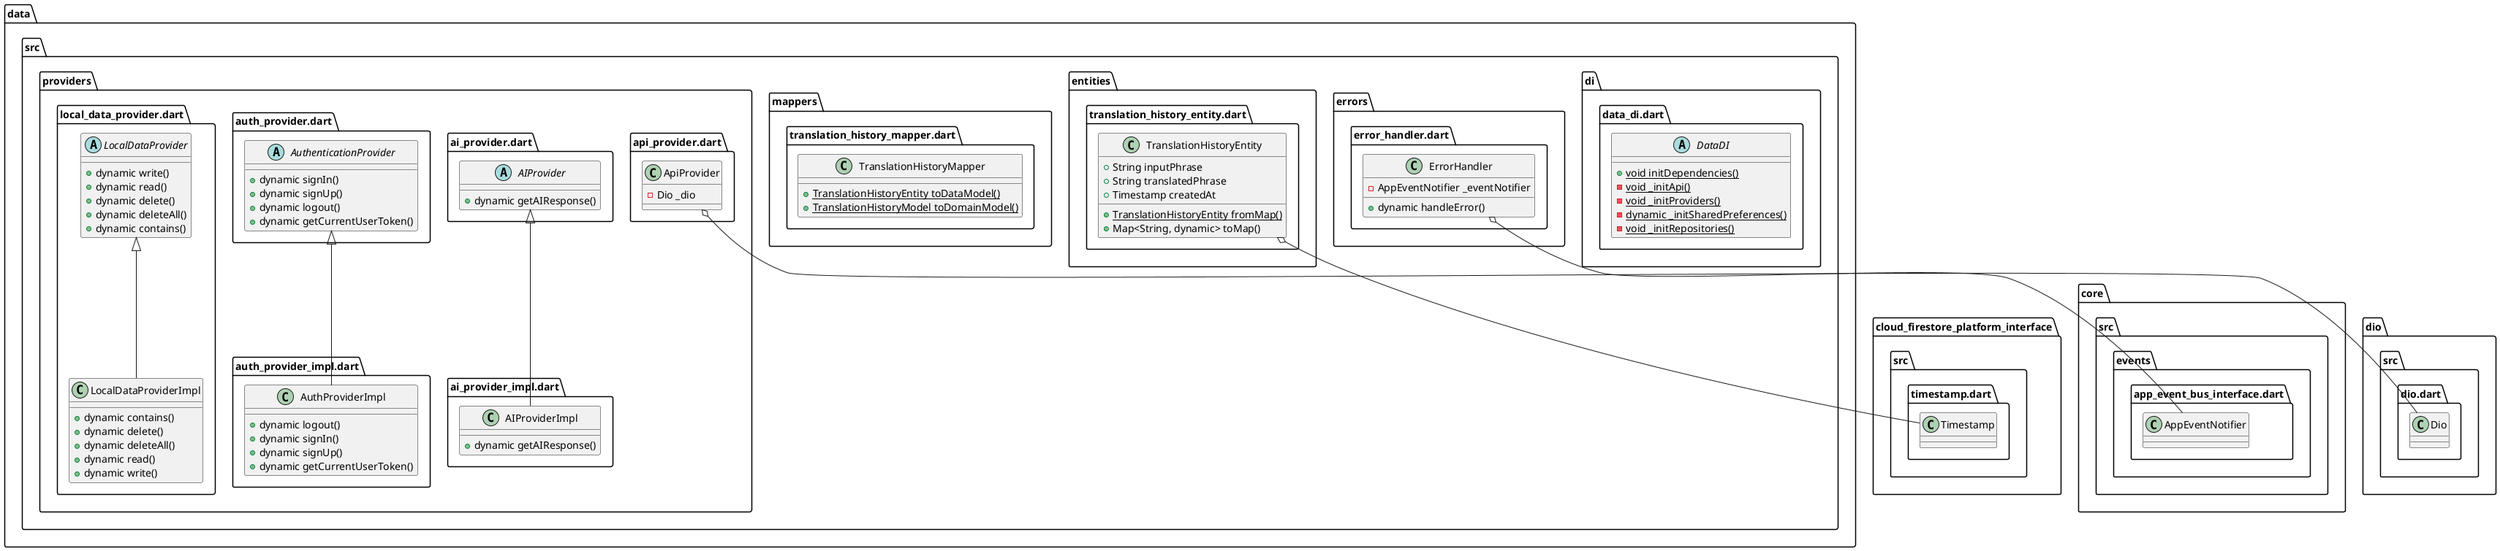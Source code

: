 @startuml
set namespaceSeparator ::

abstract class "data::src::di::data_di.dart::DataDI" {
  {static} +void initDependencies()
  {static} -void _initApi()
  {static} -void _initProviders()
  {static} -dynamic _initSharedPreferences()
  {static} -void _initRepositories()
}

class "data::src::entities::translation_history_entity.dart::TranslationHistoryEntity" {
  +String inputPhrase
  +String translatedPhrase
  +Timestamp createdAt
  {static} +TranslationHistoryEntity fromMap()
  +Map<String, dynamic> toMap()
}

"data::src::entities::translation_history_entity.dart::TranslationHistoryEntity" o-- "cloud_firestore_platform_interface::src::timestamp.dart::Timestamp"

class "data::src::errors::error_handler.dart::ErrorHandler" {
  -AppEventNotifier _eventNotifier
  +dynamic handleError()
}

"data::src::errors::error_handler.dart::ErrorHandler" o-- "core::src::events::app_event_bus_interface.dart::AppEventNotifier"

class "data::src::mappers::translation_history_mapper.dart::TranslationHistoryMapper" {
  {static} +TranslationHistoryEntity toDataModel()
  {static} +TranslationHistoryModel toDomainModel()
}

abstract class "data::src::providers::ai_provider.dart::AIProvider" {
  +dynamic getAIResponse()
}

class "data::src::providers::ai_provider_impl.dart::AIProviderImpl" {
  +dynamic getAIResponse()
}

"data::src::providers::ai_provider.dart::AIProvider" <|-- "data::src::providers::ai_provider_impl.dart::AIProviderImpl"

class "data::src::providers::api_provider.dart::ApiProvider" {
  -Dio _dio
}

"data::src::providers::api_provider.dart::ApiProvider" o-- "dio::src::dio.dart::Dio"

abstract class "data::src::providers::auth_provider.dart::AuthenticationProvider" {
  +dynamic signIn()
  +dynamic signUp()
  +dynamic logout()
  +dynamic getCurrentUserToken()
}

class "data::src::providers::auth_provider_impl.dart::AuthProviderImpl" {
  +dynamic logout()
  +dynamic signIn()
  +dynamic signUp()
  +dynamic getCurrentUserToken()
}

"data::src::providers::auth_provider.dart::AuthenticationProvider" <|-- "data::src::providers::auth_provider_impl.dart::AuthProviderImpl"

abstract class "data::src::providers::local_data_provider.dart::LocalDataProvider" {
  +dynamic write()
  +dynamic read()
  +dynamic delete()
  +dynamic deleteAll()
  +dynamic contains()
}

class "data::src::providers::local_data_provider.dart::LocalDataProviderImpl" {
  +dynamic contains()
  +dynamic delete()
  +dynamic deleteAll()
  +dynamic read()
  +dynamic write()
}

"data::src::providers::local_data_provider.dart::LocalDataProvider" <|-- "data::src::providers::local_data_provider.dart::LocalDataProviderImpl"

@enduml
